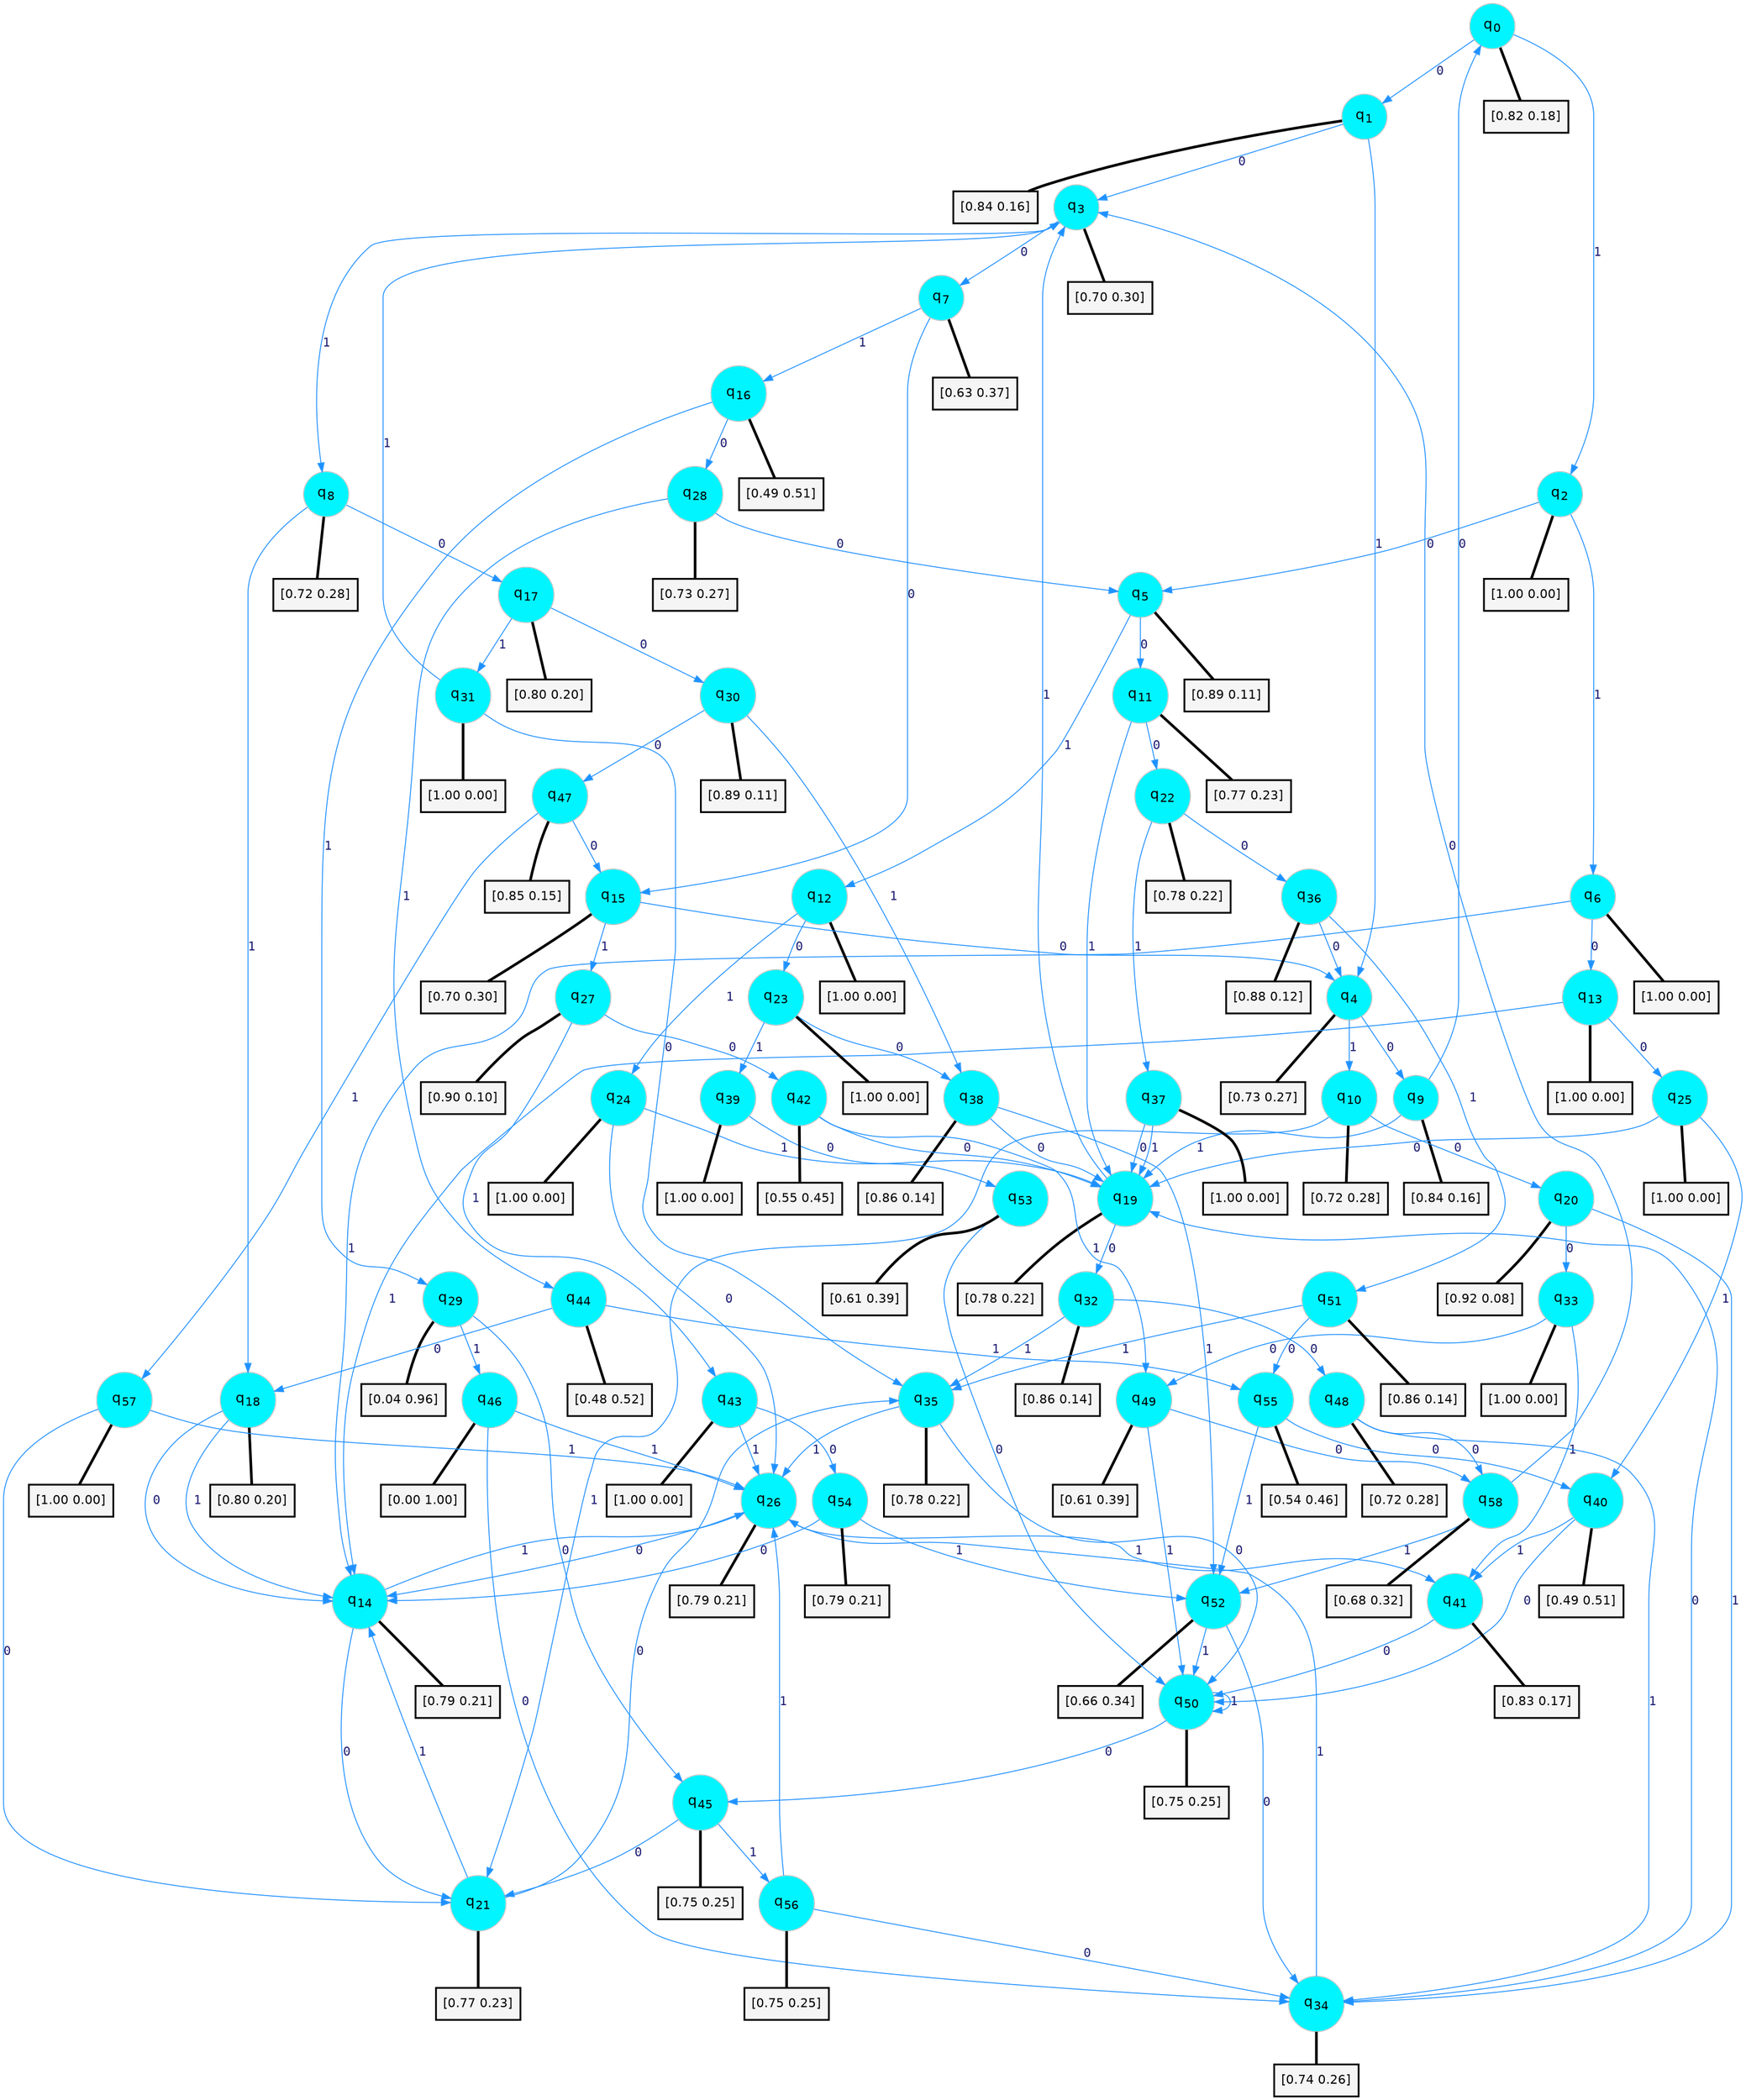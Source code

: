 digraph G {
graph [
bgcolor=transparent, dpi=300, rankdir=TD, size="40,25"];
node [
color=gray, fillcolor=turquoise1, fontcolor=black, fontname=Helvetica, fontsize=16, fontweight=bold, shape=circle, style=filled];
edge [
arrowsize=1, color=dodgerblue1, fontcolor=midnightblue, fontname=courier, fontweight=bold, penwidth=1, style=solid, weight=20];
0[label=<q<SUB>0</SUB>>];
1[label=<q<SUB>1</SUB>>];
2[label=<q<SUB>2</SUB>>];
3[label=<q<SUB>3</SUB>>];
4[label=<q<SUB>4</SUB>>];
5[label=<q<SUB>5</SUB>>];
6[label=<q<SUB>6</SUB>>];
7[label=<q<SUB>7</SUB>>];
8[label=<q<SUB>8</SUB>>];
9[label=<q<SUB>9</SUB>>];
10[label=<q<SUB>10</SUB>>];
11[label=<q<SUB>11</SUB>>];
12[label=<q<SUB>12</SUB>>];
13[label=<q<SUB>13</SUB>>];
14[label=<q<SUB>14</SUB>>];
15[label=<q<SUB>15</SUB>>];
16[label=<q<SUB>16</SUB>>];
17[label=<q<SUB>17</SUB>>];
18[label=<q<SUB>18</SUB>>];
19[label=<q<SUB>19</SUB>>];
20[label=<q<SUB>20</SUB>>];
21[label=<q<SUB>21</SUB>>];
22[label=<q<SUB>22</SUB>>];
23[label=<q<SUB>23</SUB>>];
24[label=<q<SUB>24</SUB>>];
25[label=<q<SUB>25</SUB>>];
26[label=<q<SUB>26</SUB>>];
27[label=<q<SUB>27</SUB>>];
28[label=<q<SUB>28</SUB>>];
29[label=<q<SUB>29</SUB>>];
30[label=<q<SUB>30</SUB>>];
31[label=<q<SUB>31</SUB>>];
32[label=<q<SUB>32</SUB>>];
33[label=<q<SUB>33</SUB>>];
34[label=<q<SUB>34</SUB>>];
35[label=<q<SUB>35</SUB>>];
36[label=<q<SUB>36</SUB>>];
37[label=<q<SUB>37</SUB>>];
38[label=<q<SUB>38</SUB>>];
39[label=<q<SUB>39</SUB>>];
40[label=<q<SUB>40</SUB>>];
41[label=<q<SUB>41</SUB>>];
42[label=<q<SUB>42</SUB>>];
43[label=<q<SUB>43</SUB>>];
44[label=<q<SUB>44</SUB>>];
45[label=<q<SUB>45</SUB>>];
46[label=<q<SUB>46</SUB>>];
47[label=<q<SUB>47</SUB>>];
48[label=<q<SUB>48</SUB>>];
49[label=<q<SUB>49</SUB>>];
50[label=<q<SUB>50</SUB>>];
51[label=<q<SUB>51</SUB>>];
52[label=<q<SUB>52</SUB>>];
53[label=<q<SUB>53</SUB>>];
54[label=<q<SUB>54</SUB>>];
55[label=<q<SUB>55</SUB>>];
56[label=<q<SUB>56</SUB>>];
57[label=<q<SUB>57</SUB>>];
58[label=<q<SUB>58</SUB>>];
59[label="[0.82 0.18]", shape=box,fontcolor=black, fontname=Helvetica, fontsize=14, penwidth=2, fillcolor=whitesmoke,color=black];
60[label="[0.84 0.16]", shape=box,fontcolor=black, fontname=Helvetica, fontsize=14, penwidth=2, fillcolor=whitesmoke,color=black];
61[label="[1.00 0.00]", shape=box,fontcolor=black, fontname=Helvetica, fontsize=14, penwidth=2, fillcolor=whitesmoke,color=black];
62[label="[0.70 0.30]", shape=box,fontcolor=black, fontname=Helvetica, fontsize=14, penwidth=2, fillcolor=whitesmoke,color=black];
63[label="[0.73 0.27]", shape=box,fontcolor=black, fontname=Helvetica, fontsize=14, penwidth=2, fillcolor=whitesmoke,color=black];
64[label="[0.89 0.11]", shape=box,fontcolor=black, fontname=Helvetica, fontsize=14, penwidth=2, fillcolor=whitesmoke,color=black];
65[label="[1.00 0.00]", shape=box,fontcolor=black, fontname=Helvetica, fontsize=14, penwidth=2, fillcolor=whitesmoke,color=black];
66[label="[0.63 0.37]", shape=box,fontcolor=black, fontname=Helvetica, fontsize=14, penwidth=2, fillcolor=whitesmoke,color=black];
67[label="[0.72 0.28]", shape=box,fontcolor=black, fontname=Helvetica, fontsize=14, penwidth=2, fillcolor=whitesmoke,color=black];
68[label="[0.84 0.16]", shape=box,fontcolor=black, fontname=Helvetica, fontsize=14, penwidth=2, fillcolor=whitesmoke,color=black];
69[label="[0.72 0.28]", shape=box,fontcolor=black, fontname=Helvetica, fontsize=14, penwidth=2, fillcolor=whitesmoke,color=black];
70[label="[0.77 0.23]", shape=box,fontcolor=black, fontname=Helvetica, fontsize=14, penwidth=2, fillcolor=whitesmoke,color=black];
71[label="[1.00 0.00]", shape=box,fontcolor=black, fontname=Helvetica, fontsize=14, penwidth=2, fillcolor=whitesmoke,color=black];
72[label="[1.00 0.00]", shape=box,fontcolor=black, fontname=Helvetica, fontsize=14, penwidth=2, fillcolor=whitesmoke,color=black];
73[label="[0.79 0.21]", shape=box,fontcolor=black, fontname=Helvetica, fontsize=14, penwidth=2, fillcolor=whitesmoke,color=black];
74[label="[0.70 0.30]", shape=box,fontcolor=black, fontname=Helvetica, fontsize=14, penwidth=2, fillcolor=whitesmoke,color=black];
75[label="[0.49 0.51]", shape=box,fontcolor=black, fontname=Helvetica, fontsize=14, penwidth=2, fillcolor=whitesmoke,color=black];
76[label="[0.80 0.20]", shape=box,fontcolor=black, fontname=Helvetica, fontsize=14, penwidth=2, fillcolor=whitesmoke,color=black];
77[label="[0.80 0.20]", shape=box,fontcolor=black, fontname=Helvetica, fontsize=14, penwidth=2, fillcolor=whitesmoke,color=black];
78[label="[0.78 0.22]", shape=box,fontcolor=black, fontname=Helvetica, fontsize=14, penwidth=2, fillcolor=whitesmoke,color=black];
79[label="[0.92 0.08]", shape=box,fontcolor=black, fontname=Helvetica, fontsize=14, penwidth=2, fillcolor=whitesmoke,color=black];
80[label="[0.77 0.23]", shape=box,fontcolor=black, fontname=Helvetica, fontsize=14, penwidth=2, fillcolor=whitesmoke,color=black];
81[label="[0.78 0.22]", shape=box,fontcolor=black, fontname=Helvetica, fontsize=14, penwidth=2, fillcolor=whitesmoke,color=black];
82[label="[1.00 0.00]", shape=box,fontcolor=black, fontname=Helvetica, fontsize=14, penwidth=2, fillcolor=whitesmoke,color=black];
83[label="[1.00 0.00]", shape=box,fontcolor=black, fontname=Helvetica, fontsize=14, penwidth=2, fillcolor=whitesmoke,color=black];
84[label="[1.00 0.00]", shape=box,fontcolor=black, fontname=Helvetica, fontsize=14, penwidth=2, fillcolor=whitesmoke,color=black];
85[label="[0.79 0.21]", shape=box,fontcolor=black, fontname=Helvetica, fontsize=14, penwidth=2, fillcolor=whitesmoke,color=black];
86[label="[0.90 0.10]", shape=box,fontcolor=black, fontname=Helvetica, fontsize=14, penwidth=2, fillcolor=whitesmoke,color=black];
87[label="[0.73 0.27]", shape=box,fontcolor=black, fontname=Helvetica, fontsize=14, penwidth=2, fillcolor=whitesmoke,color=black];
88[label="[0.04 0.96]", shape=box,fontcolor=black, fontname=Helvetica, fontsize=14, penwidth=2, fillcolor=whitesmoke,color=black];
89[label="[0.89 0.11]", shape=box,fontcolor=black, fontname=Helvetica, fontsize=14, penwidth=2, fillcolor=whitesmoke,color=black];
90[label="[1.00 0.00]", shape=box,fontcolor=black, fontname=Helvetica, fontsize=14, penwidth=2, fillcolor=whitesmoke,color=black];
91[label="[0.86 0.14]", shape=box,fontcolor=black, fontname=Helvetica, fontsize=14, penwidth=2, fillcolor=whitesmoke,color=black];
92[label="[1.00 0.00]", shape=box,fontcolor=black, fontname=Helvetica, fontsize=14, penwidth=2, fillcolor=whitesmoke,color=black];
93[label="[0.74 0.26]", shape=box,fontcolor=black, fontname=Helvetica, fontsize=14, penwidth=2, fillcolor=whitesmoke,color=black];
94[label="[0.78 0.22]", shape=box,fontcolor=black, fontname=Helvetica, fontsize=14, penwidth=2, fillcolor=whitesmoke,color=black];
95[label="[0.88 0.12]", shape=box,fontcolor=black, fontname=Helvetica, fontsize=14, penwidth=2, fillcolor=whitesmoke,color=black];
96[label="[1.00 0.00]", shape=box,fontcolor=black, fontname=Helvetica, fontsize=14, penwidth=2, fillcolor=whitesmoke,color=black];
97[label="[0.86 0.14]", shape=box,fontcolor=black, fontname=Helvetica, fontsize=14, penwidth=2, fillcolor=whitesmoke,color=black];
98[label="[1.00 0.00]", shape=box,fontcolor=black, fontname=Helvetica, fontsize=14, penwidth=2, fillcolor=whitesmoke,color=black];
99[label="[0.49 0.51]", shape=box,fontcolor=black, fontname=Helvetica, fontsize=14, penwidth=2, fillcolor=whitesmoke,color=black];
100[label="[0.83 0.17]", shape=box,fontcolor=black, fontname=Helvetica, fontsize=14, penwidth=2, fillcolor=whitesmoke,color=black];
101[label="[0.55 0.45]", shape=box,fontcolor=black, fontname=Helvetica, fontsize=14, penwidth=2, fillcolor=whitesmoke,color=black];
102[label="[1.00 0.00]", shape=box,fontcolor=black, fontname=Helvetica, fontsize=14, penwidth=2, fillcolor=whitesmoke,color=black];
103[label="[0.48 0.52]", shape=box,fontcolor=black, fontname=Helvetica, fontsize=14, penwidth=2, fillcolor=whitesmoke,color=black];
104[label="[0.75 0.25]", shape=box,fontcolor=black, fontname=Helvetica, fontsize=14, penwidth=2, fillcolor=whitesmoke,color=black];
105[label="[0.00 1.00]", shape=box,fontcolor=black, fontname=Helvetica, fontsize=14, penwidth=2, fillcolor=whitesmoke,color=black];
106[label="[0.85 0.15]", shape=box,fontcolor=black, fontname=Helvetica, fontsize=14, penwidth=2, fillcolor=whitesmoke,color=black];
107[label="[0.72 0.28]", shape=box,fontcolor=black, fontname=Helvetica, fontsize=14, penwidth=2, fillcolor=whitesmoke,color=black];
108[label="[0.61 0.39]", shape=box,fontcolor=black, fontname=Helvetica, fontsize=14, penwidth=2, fillcolor=whitesmoke,color=black];
109[label="[0.75 0.25]", shape=box,fontcolor=black, fontname=Helvetica, fontsize=14, penwidth=2, fillcolor=whitesmoke,color=black];
110[label="[0.86 0.14]", shape=box,fontcolor=black, fontname=Helvetica, fontsize=14, penwidth=2, fillcolor=whitesmoke,color=black];
111[label="[0.66 0.34]", shape=box,fontcolor=black, fontname=Helvetica, fontsize=14, penwidth=2, fillcolor=whitesmoke,color=black];
112[label="[0.61 0.39]", shape=box,fontcolor=black, fontname=Helvetica, fontsize=14, penwidth=2, fillcolor=whitesmoke,color=black];
113[label="[0.79 0.21]", shape=box,fontcolor=black, fontname=Helvetica, fontsize=14, penwidth=2, fillcolor=whitesmoke,color=black];
114[label="[0.54 0.46]", shape=box,fontcolor=black, fontname=Helvetica, fontsize=14, penwidth=2, fillcolor=whitesmoke,color=black];
115[label="[0.75 0.25]", shape=box,fontcolor=black, fontname=Helvetica, fontsize=14, penwidth=2, fillcolor=whitesmoke,color=black];
116[label="[1.00 0.00]", shape=box,fontcolor=black, fontname=Helvetica, fontsize=14, penwidth=2, fillcolor=whitesmoke,color=black];
117[label="[0.68 0.32]", shape=box,fontcolor=black, fontname=Helvetica, fontsize=14, penwidth=2, fillcolor=whitesmoke,color=black];
0->1 [label=0];
0->2 [label=1];
0->59 [arrowhead=none, penwidth=3,color=black];
1->3 [label=0];
1->4 [label=1];
1->60 [arrowhead=none, penwidth=3,color=black];
2->5 [label=0];
2->6 [label=1];
2->61 [arrowhead=none, penwidth=3,color=black];
3->7 [label=0];
3->8 [label=1];
3->62 [arrowhead=none, penwidth=3,color=black];
4->9 [label=0];
4->10 [label=1];
4->63 [arrowhead=none, penwidth=3,color=black];
5->11 [label=0];
5->12 [label=1];
5->64 [arrowhead=none, penwidth=3,color=black];
6->13 [label=0];
6->14 [label=1];
6->65 [arrowhead=none, penwidth=3,color=black];
7->15 [label=0];
7->16 [label=1];
7->66 [arrowhead=none, penwidth=3,color=black];
8->17 [label=0];
8->18 [label=1];
8->67 [arrowhead=none, penwidth=3,color=black];
9->0 [label=0];
9->19 [label=1];
9->68 [arrowhead=none, penwidth=3,color=black];
10->20 [label=0];
10->21 [label=1];
10->69 [arrowhead=none, penwidth=3,color=black];
11->22 [label=0];
11->19 [label=1];
11->70 [arrowhead=none, penwidth=3,color=black];
12->23 [label=0];
12->24 [label=1];
12->71 [arrowhead=none, penwidth=3,color=black];
13->25 [label=0];
13->14 [label=1];
13->72 [arrowhead=none, penwidth=3,color=black];
14->21 [label=0];
14->26 [label=1];
14->73 [arrowhead=none, penwidth=3,color=black];
15->4 [label=0];
15->27 [label=1];
15->74 [arrowhead=none, penwidth=3,color=black];
16->28 [label=0];
16->29 [label=1];
16->75 [arrowhead=none, penwidth=3,color=black];
17->30 [label=0];
17->31 [label=1];
17->76 [arrowhead=none, penwidth=3,color=black];
18->14 [label=0];
18->14 [label=1];
18->77 [arrowhead=none, penwidth=3,color=black];
19->32 [label=0];
19->3 [label=1];
19->78 [arrowhead=none, penwidth=3,color=black];
20->33 [label=0];
20->34 [label=1];
20->79 [arrowhead=none, penwidth=3,color=black];
21->35 [label=0];
21->14 [label=1];
21->80 [arrowhead=none, penwidth=3,color=black];
22->36 [label=0];
22->37 [label=1];
22->81 [arrowhead=none, penwidth=3,color=black];
23->38 [label=0];
23->39 [label=1];
23->82 [arrowhead=none, penwidth=3,color=black];
24->26 [label=0];
24->19 [label=1];
24->83 [arrowhead=none, penwidth=3,color=black];
25->19 [label=0];
25->40 [label=1];
25->84 [arrowhead=none, penwidth=3,color=black];
26->14 [label=0];
26->41 [label=1];
26->85 [arrowhead=none, penwidth=3,color=black];
27->42 [label=0];
27->43 [label=1];
27->86 [arrowhead=none, penwidth=3,color=black];
28->5 [label=0];
28->44 [label=1];
28->87 [arrowhead=none, penwidth=3,color=black];
29->45 [label=0];
29->46 [label=1];
29->88 [arrowhead=none, penwidth=3,color=black];
30->47 [label=0];
30->38 [label=1];
30->89 [arrowhead=none, penwidth=3,color=black];
31->35 [label=0];
31->3 [label=1];
31->90 [arrowhead=none, penwidth=3,color=black];
32->48 [label=0];
32->35 [label=1];
32->91 [arrowhead=none, penwidth=3,color=black];
33->49 [label=0];
33->41 [label=1];
33->92 [arrowhead=none, penwidth=3,color=black];
34->19 [label=0];
34->26 [label=1];
34->93 [arrowhead=none, penwidth=3,color=black];
35->50 [label=0];
35->26 [label=1];
35->94 [arrowhead=none, penwidth=3,color=black];
36->4 [label=0];
36->51 [label=1];
36->95 [arrowhead=none, penwidth=3,color=black];
37->19 [label=0];
37->19 [label=1];
37->96 [arrowhead=none, penwidth=3,color=black];
38->19 [label=0];
38->52 [label=1];
38->97 [arrowhead=none, penwidth=3,color=black];
39->53 [label=0];
39->98 [arrowhead=none, penwidth=3,color=black];
40->50 [label=0];
40->41 [label=1];
40->99 [arrowhead=none, penwidth=3,color=black];
41->50 [label=0];
41->100 [arrowhead=none, penwidth=3,color=black];
42->19 [label=0];
42->49 [label=1];
42->101 [arrowhead=none, penwidth=3,color=black];
43->54 [label=0];
43->26 [label=1];
43->102 [arrowhead=none, penwidth=3,color=black];
44->18 [label=0];
44->55 [label=1];
44->103 [arrowhead=none, penwidth=3,color=black];
45->21 [label=0];
45->56 [label=1];
45->104 [arrowhead=none, penwidth=3,color=black];
46->34 [label=0];
46->26 [label=1];
46->105 [arrowhead=none, penwidth=3,color=black];
47->15 [label=0];
47->57 [label=1];
47->106 [arrowhead=none, penwidth=3,color=black];
48->58 [label=0];
48->34 [label=1];
48->107 [arrowhead=none, penwidth=3,color=black];
49->58 [label=0];
49->50 [label=1];
49->108 [arrowhead=none, penwidth=3,color=black];
50->45 [label=0];
50->50 [label=1];
50->109 [arrowhead=none, penwidth=3,color=black];
51->55 [label=0];
51->35 [label=1];
51->110 [arrowhead=none, penwidth=3,color=black];
52->34 [label=0];
52->50 [label=1];
52->111 [arrowhead=none, penwidth=3,color=black];
53->50 [label=0];
53->112 [arrowhead=none, penwidth=3,color=black];
54->14 [label=0];
54->52 [label=1];
54->113 [arrowhead=none, penwidth=3,color=black];
55->40 [label=0];
55->52 [label=1];
55->114 [arrowhead=none, penwidth=3,color=black];
56->34 [label=0];
56->26 [label=1];
56->115 [arrowhead=none, penwidth=3,color=black];
57->21 [label=0];
57->26 [label=1];
57->116 [arrowhead=none, penwidth=3,color=black];
58->3 [label=0];
58->52 [label=1];
58->117 [arrowhead=none, penwidth=3,color=black];
}
